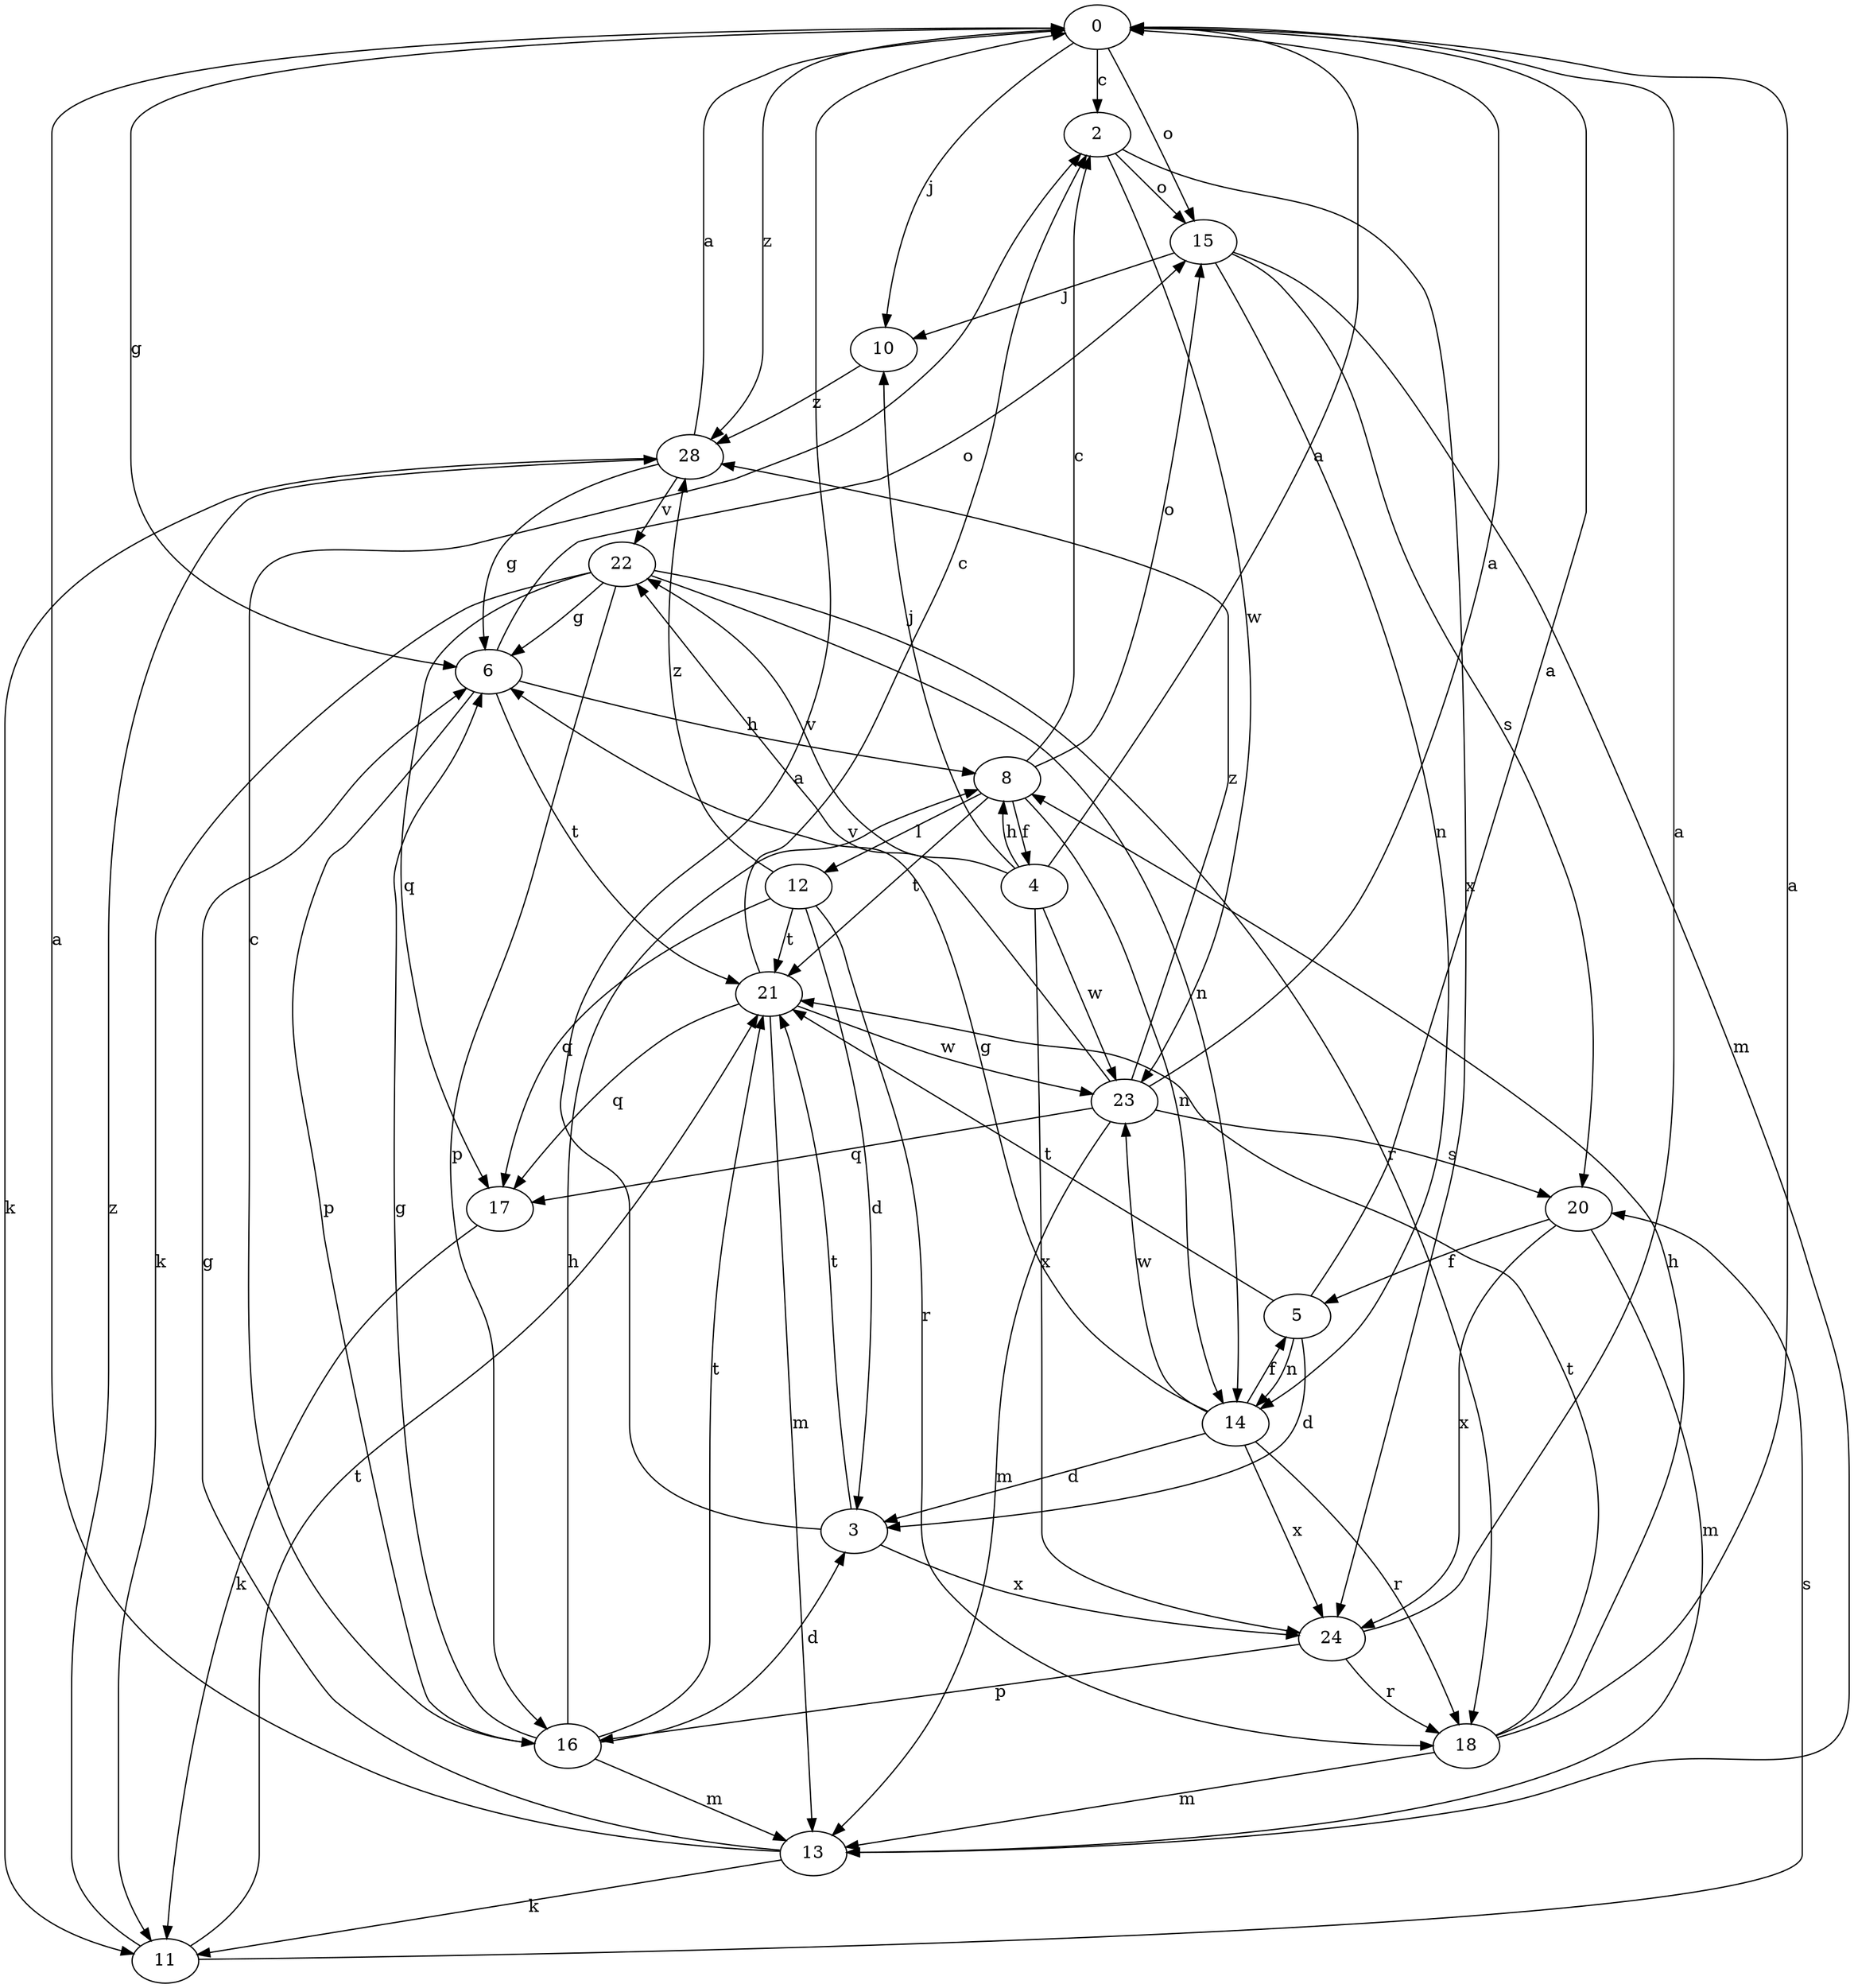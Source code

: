 strict digraph  {
0;
2;
3;
4;
5;
6;
8;
10;
11;
12;
13;
14;
15;
16;
17;
18;
20;
21;
22;
23;
24;
28;
0 -> 2  [label=c];
0 -> 6  [label=g];
0 -> 10  [label=j];
0 -> 15  [label=o];
0 -> 28  [label=z];
2 -> 15  [label=o];
2 -> 23  [label=w];
2 -> 24  [label=x];
3 -> 0  [label=a];
3 -> 21  [label=t];
3 -> 24  [label=x];
4 -> 0  [label=a];
4 -> 8  [label=h];
4 -> 10  [label=j];
4 -> 22  [label=v];
4 -> 23  [label=w];
4 -> 24  [label=x];
5 -> 0  [label=a];
5 -> 3  [label=d];
5 -> 14  [label=n];
5 -> 21  [label=t];
6 -> 8  [label=h];
6 -> 15  [label=o];
6 -> 16  [label=p];
6 -> 21  [label=t];
8 -> 2  [label=c];
8 -> 4  [label=f];
8 -> 12  [label=l];
8 -> 14  [label=n];
8 -> 15  [label=o];
8 -> 21  [label=t];
10 -> 28  [label=z];
11 -> 20  [label=s];
11 -> 21  [label=t];
11 -> 28  [label=z];
12 -> 3  [label=d];
12 -> 17  [label=q];
12 -> 18  [label=r];
12 -> 21  [label=t];
12 -> 28  [label=z];
13 -> 0  [label=a];
13 -> 6  [label=g];
13 -> 11  [label=k];
14 -> 3  [label=d];
14 -> 5  [label=f];
14 -> 6  [label=g];
14 -> 18  [label=r];
14 -> 23  [label=w];
14 -> 24  [label=x];
15 -> 10  [label=j];
15 -> 13  [label=m];
15 -> 14  [label=n];
15 -> 20  [label=s];
16 -> 2  [label=c];
16 -> 3  [label=d];
16 -> 6  [label=g];
16 -> 8  [label=h];
16 -> 13  [label=m];
16 -> 21  [label=t];
17 -> 11  [label=k];
18 -> 0  [label=a];
18 -> 8  [label=h];
18 -> 13  [label=m];
18 -> 21  [label=t];
20 -> 5  [label=f];
20 -> 13  [label=m];
20 -> 24  [label=x];
21 -> 2  [label=c];
21 -> 13  [label=m];
21 -> 17  [label=q];
21 -> 23  [label=w];
22 -> 6  [label=g];
22 -> 11  [label=k];
22 -> 14  [label=n];
22 -> 16  [label=p];
22 -> 17  [label=q];
22 -> 18  [label=r];
23 -> 0  [label=a];
23 -> 13  [label=m];
23 -> 17  [label=q];
23 -> 20  [label=s];
23 -> 22  [label=v];
23 -> 28  [label=z];
24 -> 0  [label=a];
24 -> 16  [label=p];
24 -> 18  [label=r];
28 -> 0  [label=a];
28 -> 6  [label=g];
28 -> 11  [label=k];
28 -> 22  [label=v];
}
